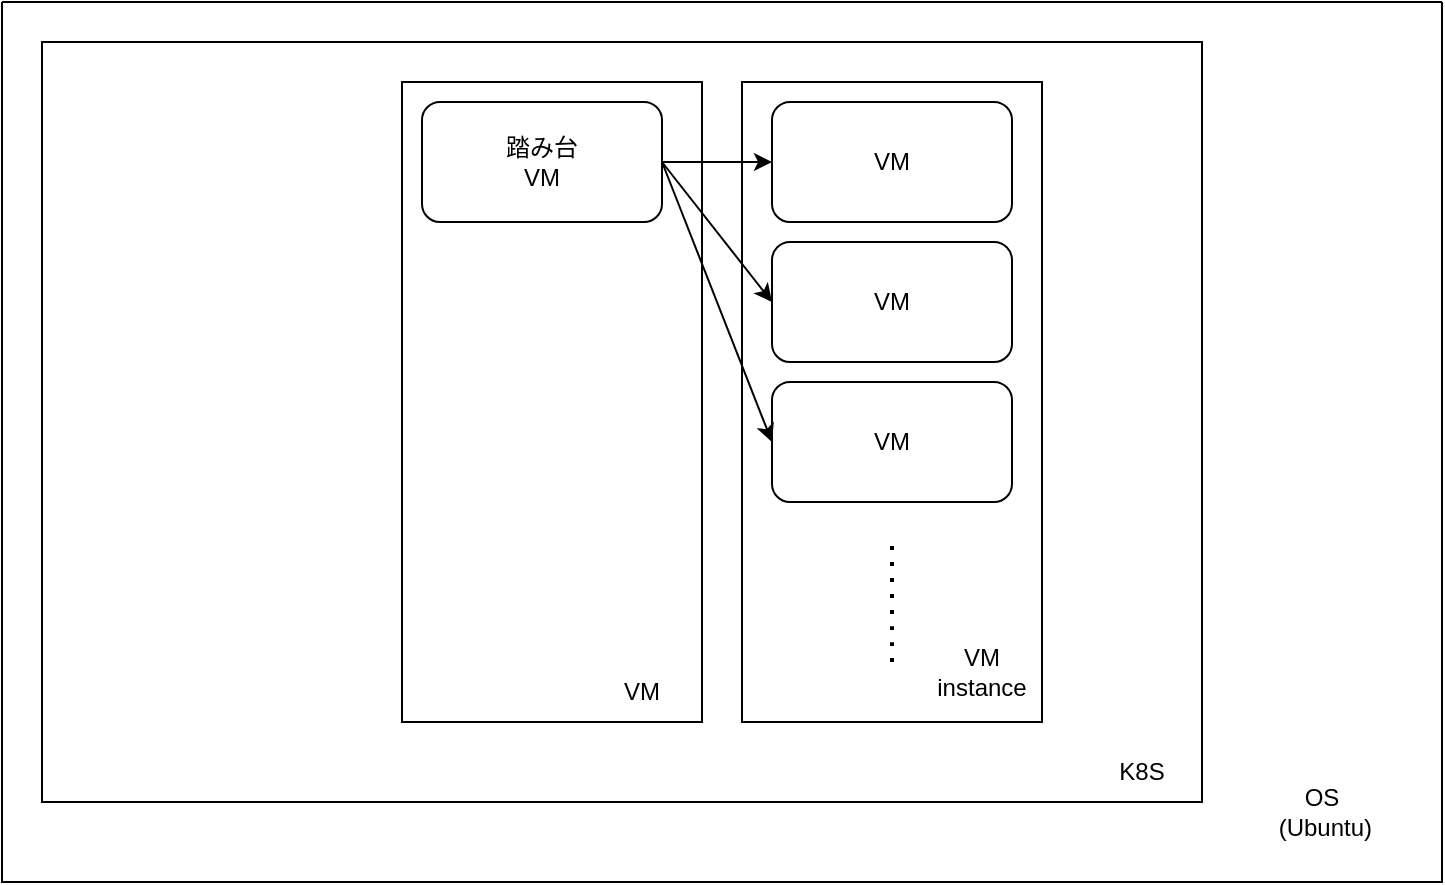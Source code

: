 <mxfile>
    <diagram id="8J1DXD7vS04jR_ZSmzmF" name="Page-1">
        <mxGraphModel dx="639" dy="451" grid="1" gridSize="10" guides="1" tooltips="1" connect="1" arrows="1" fold="1" page="1" pageScale="1" pageWidth="827" pageHeight="1169" math="0" shadow="0">
            <root>
                <mxCell id="0"/>
                <mxCell id="1" parent="0"/>
                <mxCell id="2" value="" style="swimlane;startSize=0;rounded=0;shadow=0;gradientColor=none;swimlaneFillColor=none;labelBackgroundColor=none;" vertex="1" parent="1">
                    <mxGeometry x="40" y="40" width="720" height="440" as="geometry">
                        <mxRectangle x="40" y="40" width="50" height="40" as="alternateBounds"/>
                    </mxGeometry>
                </mxCell>
                <mxCell id="4" value="" style="rounded=0;whiteSpace=wrap;html=1;shadow=0;labelBackgroundColor=none;gradientColor=none;" vertex="1" parent="2">
                    <mxGeometry x="20" y="20" width="580" height="380" as="geometry"/>
                </mxCell>
                <mxCell id="3" value="OS&lt;br&gt;&amp;nbsp;(Ubuntu)" style="text;html=1;strokeColor=none;fillColor=none;align=center;verticalAlign=middle;whiteSpace=wrap;rounded=0;shadow=0;labelBackgroundColor=none;" vertex="1" parent="2">
                    <mxGeometry x="630" y="390" width="60" height="30" as="geometry"/>
                </mxCell>
                <mxCell id="6" value="K8S" style="text;html=1;strokeColor=none;fillColor=none;align=center;verticalAlign=middle;whiteSpace=wrap;rounded=0;shadow=0;labelBackgroundColor=none;" vertex="1" parent="2">
                    <mxGeometry x="540" y="370" width="60" height="30" as="geometry"/>
                </mxCell>
                <mxCell id="7" value="" style="rounded=0;whiteSpace=wrap;html=1;shadow=0;labelBackgroundColor=none;gradientColor=none;" vertex="1" parent="2">
                    <mxGeometry x="370" y="40" width="150" height="320" as="geometry"/>
                </mxCell>
                <mxCell id="8" value="" style="rounded=1;whiteSpace=wrap;html=1;shadow=0;labelBackgroundColor=none;gradientColor=none;" vertex="1" parent="2">
                    <mxGeometry x="385" y="50" width="120" height="60" as="geometry"/>
                </mxCell>
                <mxCell id="9" value="" style="rounded=1;whiteSpace=wrap;html=1;shadow=0;labelBackgroundColor=none;gradientColor=none;" vertex="1" parent="2">
                    <mxGeometry x="385" y="120" width="120" height="60" as="geometry"/>
                </mxCell>
                <mxCell id="10" value="" style="rounded=1;whiteSpace=wrap;html=1;shadow=0;labelBackgroundColor=none;gradientColor=none;" vertex="1" parent="2">
                    <mxGeometry x="385" y="190" width="120" height="60" as="geometry"/>
                </mxCell>
                <mxCell id="11" value="" style="endArrow=none;dashed=1;html=1;dashPattern=1 3;strokeWidth=2;" edge="1" parent="2">
                    <mxGeometry width="50" height="50" relative="1" as="geometry">
                        <mxPoint x="445" y="330" as="sourcePoint"/>
                        <mxPoint x="445" y="270" as="targetPoint"/>
                        <Array as="points">
                            <mxPoint x="445" y="320"/>
                        </Array>
                    </mxGeometry>
                </mxCell>
                <mxCell id="12" value="VM" style="text;html=1;strokeColor=none;fillColor=none;align=center;verticalAlign=middle;whiteSpace=wrap;rounded=0;shadow=0;labelBackgroundColor=none;" vertex="1" parent="2">
                    <mxGeometry x="415" y="65" width="60" height="30" as="geometry"/>
                </mxCell>
                <mxCell id="13" value="VM" style="text;html=1;strokeColor=none;fillColor=none;align=center;verticalAlign=middle;whiteSpace=wrap;rounded=0;shadow=0;labelBackgroundColor=none;" vertex="1" parent="2">
                    <mxGeometry x="415" y="135" width="60" height="30" as="geometry"/>
                </mxCell>
                <mxCell id="14" value="VM" style="text;html=1;strokeColor=none;fillColor=none;align=center;verticalAlign=middle;whiteSpace=wrap;rounded=0;shadow=0;labelBackgroundColor=none;" vertex="1" parent="2">
                    <mxGeometry x="415" y="205" width="60" height="30" as="geometry"/>
                </mxCell>
                <mxCell id="22" value="" style="rounded=0;whiteSpace=wrap;html=1;shadow=0;labelBackgroundColor=none;gradientColor=none;" vertex="1" parent="2">
                    <mxGeometry x="200" y="40" width="150" height="320" as="geometry"/>
                </mxCell>
                <mxCell id="16" value="" style="rounded=1;whiteSpace=wrap;html=1;shadow=0;labelBackgroundColor=none;gradientColor=none;" vertex="1" parent="2">
                    <mxGeometry x="210" y="50" width="120" height="60" as="geometry"/>
                </mxCell>
                <mxCell id="17" value="踏み台&lt;br&gt;VM" style="text;html=1;strokeColor=none;fillColor=none;align=center;verticalAlign=middle;whiteSpace=wrap;rounded=0;shadow=0;labelBackgroundColor=none;" vertex="1" parent="2">
                    <mxGeometry x="240" y="65" width="60" height="30" as="geometry"/>
                </mxCell>
                <mxCell id="18" value="VM &lt;br&gt;instance" style="text;html=1;strokeColor=none;fillColor=none;align=center;verticalAlign=middle;whiteSpace=wrap;rounded=0;shadow=0;labelBackgroundColor=none;" vertex="1" parent="2">
                    <mxGeometry x="460" y="320" width="60" height="30" as="geometry"/>
                </mxCell>
                <mxCell id="19" value="" style="endArrow=classic;html=1;entryX=0;entryY=0.5;entryDx=0;entryDy=0;exitX=1;exitY=0.5;exitDx=0;exitDy=0;" edge="1" parent="2" source="16" target="8">
                    <mxGeometry width="50" height="50" relative="1" as="geometry">
                        <mxPoint x="250" y="230" as="sourcePoint"/>
                        <mxPoint x="300" y="180" as="targetPoint"/>
                    </mxGeometry>
                </mxCell>
                <mxCell id="20" value="" style="endArrow=classic;html=1;entryX=0;entryY=0.5;entryDx=0;entryDy=0;exitX=1;exitY=0.5;exitDx=0;exitDy=0;" edge="1" parent="2" source="16" target="9">
                    <mxGeometry width="50" height="50" relative="1" as="geometry">
                        <mxPoint x="330" y="90" as="sourcePoint"/>
                        <mxPoint x="395" y="90" as="targetPoint"/>
                    </mxGeometry>
                </mxCell>
                <mxCell id="21" value="" style="endArrow=classic;html=1;entryX=0;entryY=0.5;entryDx=0;entryDy=0;exitX=1;exitY=0.5;exitDx=0;exitDy=0;" edge="1" parent="2" source="16" target="10">
                    <mxGeometry width="50" height="50" relative="1" as="geometry">
                        <mxPoint x="330" y="90" as="sourcePoint"/>
                        <mxPoint x="395" y="160" as="targetPoint"/>
                    </mxGeometry>
                </mxCell>
                <mxCell id="23" value="VM" style="text;html=1;strokeColor=none;fillColor=none;align=center;verticalAlign=middle;whiteSpace=wrap;rounded=0;shadow=0;labelBackgroundColor=none;" vertex="1" parent="2">
                    <mxGeometry x="290" y="330" width="60" height="30" as="geometry"/>
                </mxCell>
            </root>
        </mxGraphModel>
    </diagram>
</mxfile>